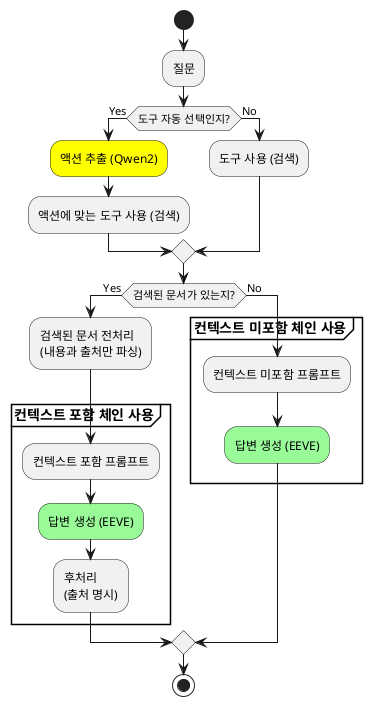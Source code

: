 @startuml uml_agent_local_llm_custom
start

:질문;

if (도구 자동 선택인지?) then (Yes)
  #Yellow:액션 추출 (Qwen2);

  :액션에 맞는 도구 사용 (검색);
else (No)
  :도구 사용 (검색);
endif

if (검색된 문서가 있는지?) then (Yes)
  :검색된 문서 전처리
  (내용과 출처만 파싱);
  
  partition "**컨텍스트 포함 체인 사용**" {
      :컨텍스트 포함 프롬프트;
      #PaleGreen:답변 생성 (EEVE);
      :후처리
      (출처 명시);
  }
else (No)
  partition "**컨텍스트 미포함 체인 사용**" {
      :컨텍스트 미포함 프롬프트;
      #PaleGreen:답변 생성 (EEVE);
  }
endif

stop
@enduml